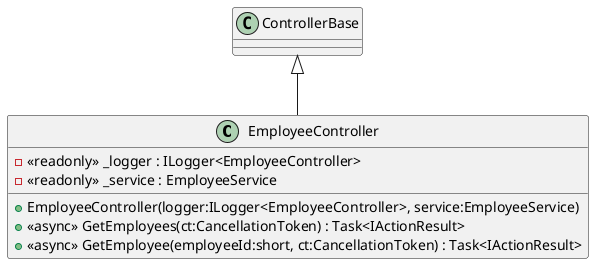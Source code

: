 @startuml
class EmployeeController {
    - <<readonly>> _logger : ILogger<EmployeeController>
    - <<readonly>> _service : EmployeeService
    + EmployeeController(logger:ILogger<EmployeeController>, service:EmployeeService)
    + <<async>> GetEmployees(ct:CancellationToken) : Task<IActionResult>
    + <<async>> GetEmployee(employeeId:short, ct:CancellationToken) : Task<IActionResult>
}
ControllerBase <|-- EmployeeController
@enduml
